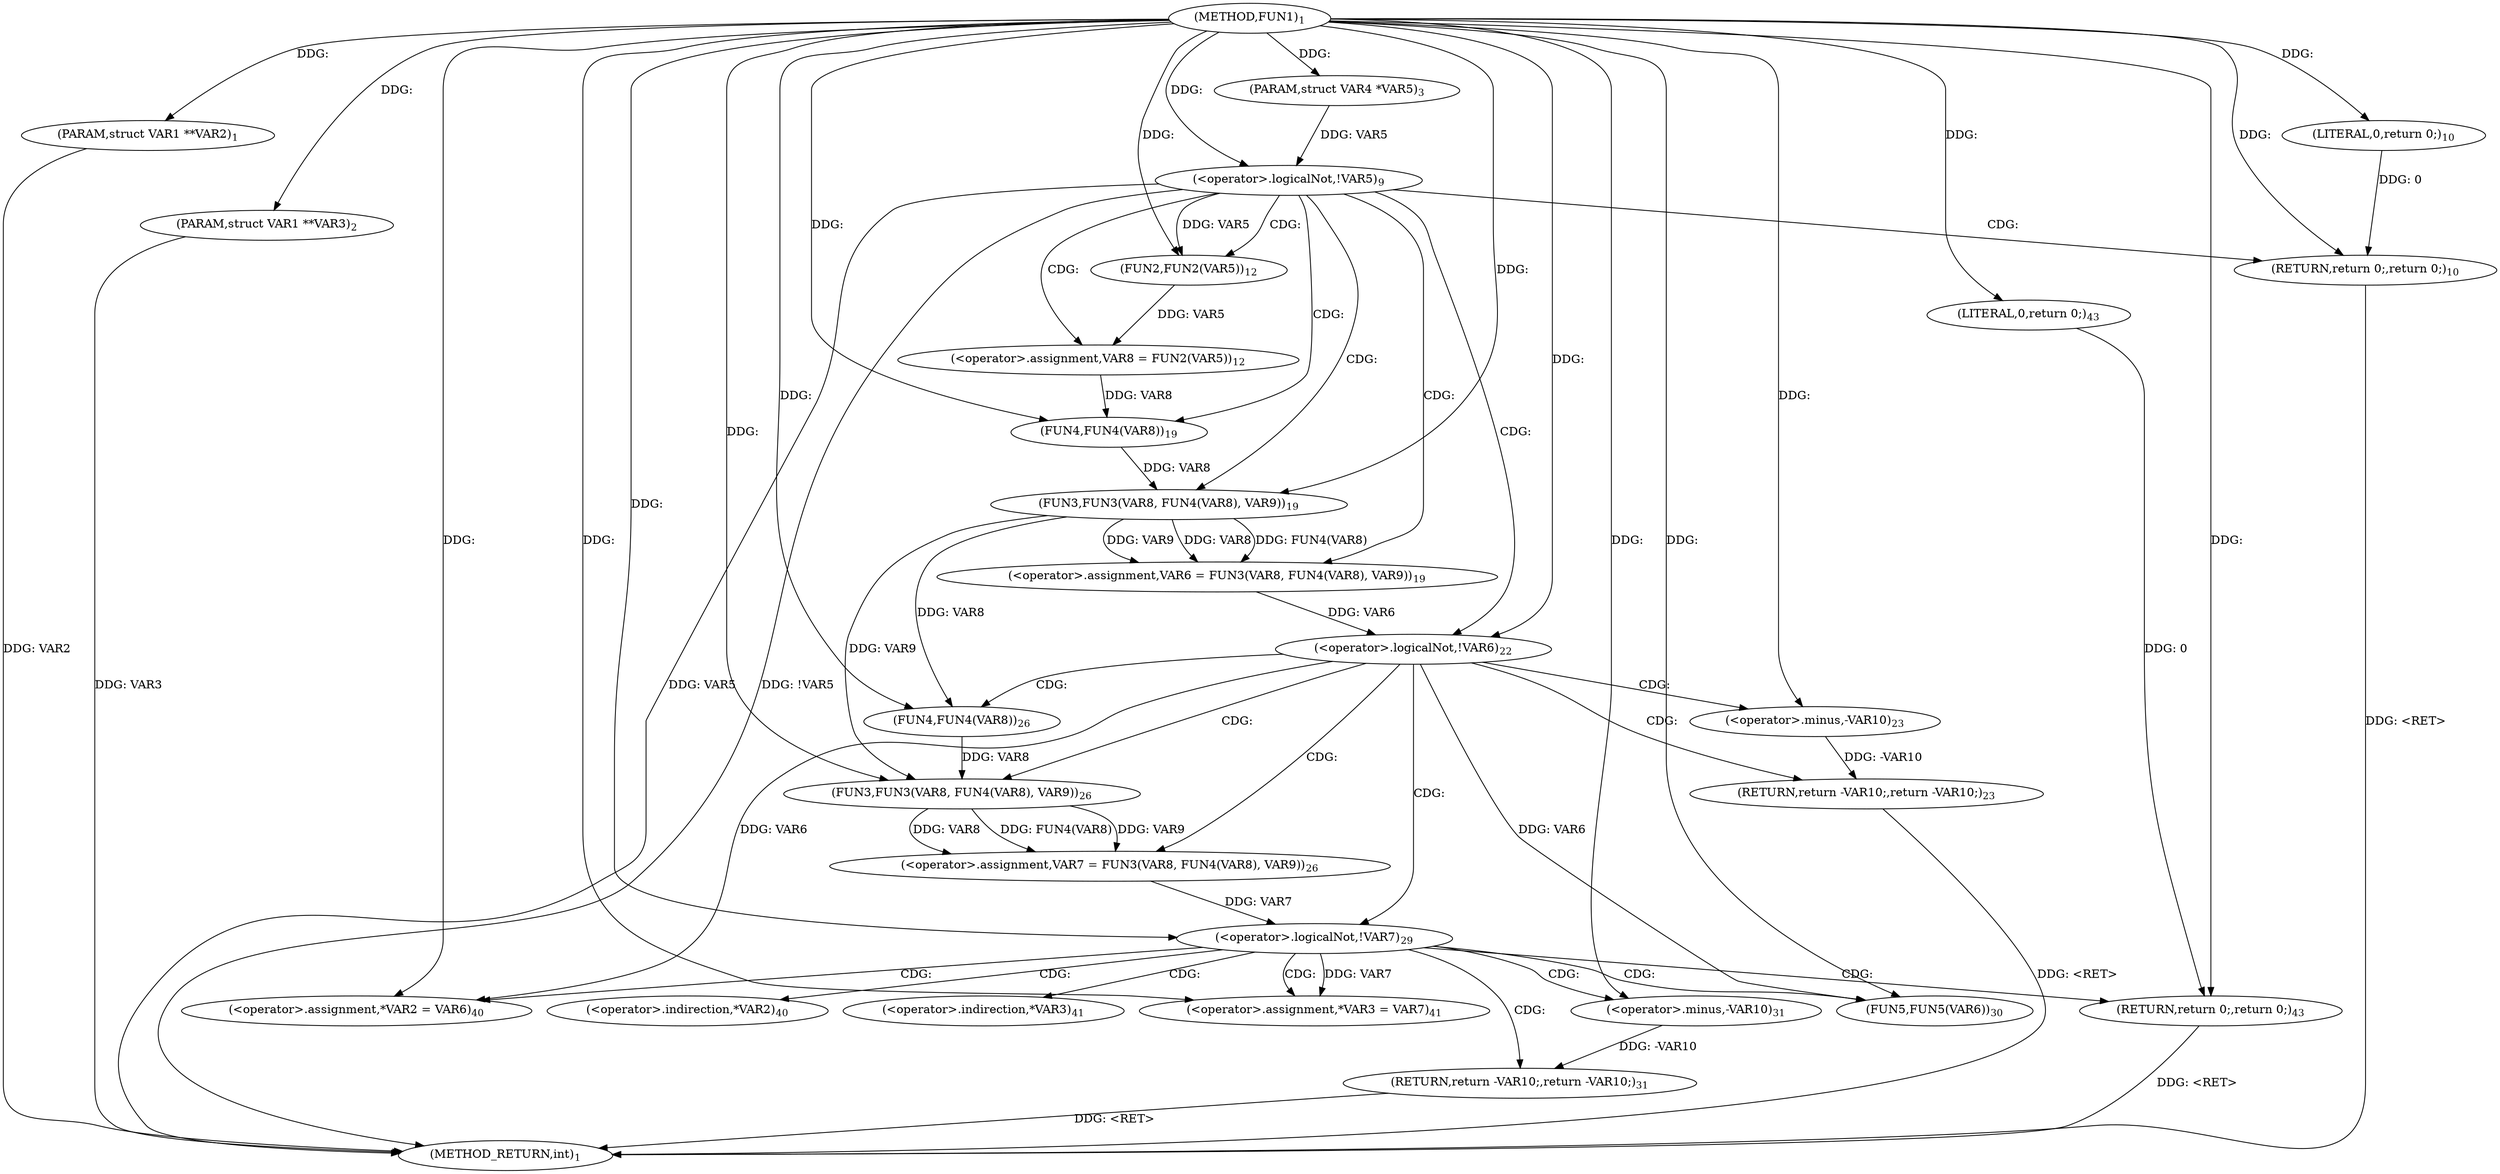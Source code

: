 digraph "FUN1" {  
"8" [label = <(METHOD,FUN1)<SUB>1</SUB>> ]
"66" [label = <(METHOD_RETURN,int)<SUB>1</SUB>> ]
"9" [label = <(PARAM,struct VAR1 **VAR2)<SUB>1</SUB>> ]
"10" [label = <(PARAM,struct VAR1 **VAR3)<SUB>2</SUB>> ]
"11" [label = <(PARAM,struct VAR4 *VAR5)<SUB>3</SUB>> ]
"22" [label = <(&lt;operator&gt;.assignment,VAR8 = FUN2(VAR5))<SUB>12</SUB>> ]
"26" [label = <(&lt;operator&gt;.assignment,VAR6 = FUN3(VAR8, FUN4(VAR8), VAR9))<SUB>19</SUB>> ]
"40" [label = <(&lt;operator&gt;.assignment,VAR7 = FUN3(VAR8, FUN4(VAR8), VAR9))<SUB>26</SUB>> ]
"56" [label = <(&lt;operator&gt;.assignment,*VAR2 = VAR6)<SUB>40</SUB>> ]
"60" [label = <(&lt;operator&gt;.assignment,*VAR3 = VAR7)<SUB>41</SUB>> ]
"64" [label = <(RETURN,return 0;,return 0;)<SUB>43</SUB>> ]
"17" [label = <(&lt;operator&gt;.logicalNot,!VAR5)<SUB>9</SUB>> ]
"34" [label = <(&lt;operator&gt;.logicalNot,!VAR6)<SUB>22</SUB>> ]
"48" [label = <(&lt;operator&gt;.logicalNot,!VAR7)<SUB>29</SUB>> ]
"65" [label = <(LITERAL,0,return 0;)<SUB>43</SUB>> ]
"20" [label = <(RETURN,return 0;,return 0;)<SUB>10</SUB>> ]
"24" [label = <(FUN2,FUN2(VAR5))<SUB>12</SUB>> ]
"28" [label = <(FUN3,FUN3(VAR8, FUN4(VAR8), VAR9))<SUB>19</SUB>> ]
"37" [label = <(RETURN,return -VAR10;,return -VAR10;)<SUB>23</SUB>> ]
"42" [label = <(FUN3,FUN3(VAR8, FUN4(VAR8), VAR9))<SUB>26</SUB>> ]
"51" [label = <(FUN5,FUN5(VAR6))<SUB>30</SUB>> ]
"53" [label = <(RETURN,return -VAR10;,return -VAR10;)<SUB>31</SUB>> ]
"21" [label = <(LITERAL,0,return 0;)<SUB>10</SUB>> ]
"30" [label = <(FUN4,FUN4(VAR8))<SUB>19</SUB>> ]
"38" [label = <(&lt;operator&gt;.minus,-VAR10)<SUB>23</SUB>> ]
"44" [label = <(FUN4,FUN4(VAR8))<SUB>26</SUB>> ]
"54" [label = <(&lt;operator&gt;.minus,-VAR10)<SUB>31</SUB>> ]
"57" [label = <(&lt;operator&gt;.indirection,*VAR2)<SUB>40</SUB>> ]
"61" [label = <(&lt;operator&gt;.indirection,*VAR3)<SUB>41</SUB>> ]
  "20" -> "66"  [ label = "DDG: &lt;RET&gt;"] 
  "37" -> "66"  [ label = "DDG: &lt;RET&gt;"] 
  "53" -> "66"  [ label = "DDG: &lt;RET&gt;"] 
  "64" -> "66"  [ label = "DDG: &lt;RET&gt;"] 
  "9" -> "66"  [ label = "DDG: VAR2"] 
  "10" -> "66"  [ label = "DDG: VAR3"] 
  "17" -> "66"  [ label = "DDG: VAR5"] 
  "17" -> "66"  [ label = "DDG: !VAR5"] 
  "8" -> "9"  [ label = "DDG: "] 
  "8" -> "10"  [ label = "DDG: "] 
  "8" -> "11"  [ label = "DDG: "] 
  "24" -> "22"  [ label = "DDG: VAR5"] 
  "28" -> "26"  [ label = "DDG: VAR8"] 
  "28" -> "26"  [ label = "DDG: FUN4(VAR8)"] 
  "28" -> "26"  [ label = "DDG: VAR9"] 
  "42" -> "40"  [ label = "DDG: VAR8"] 
  "42" -> "40"  [ label = "DDG: FUN4(VAR8)"] 
  "42" -> "40"  [ label = "DDG: VAR9"] 
  "34" -> "56"  [ label = "DDG: VAR6"] 
  "8" -> "56"  [ label = "DDG: "] 
  "48" -> "60"  [ label = "DDG: VAR7"] 
  "8" -> "60"  [ label = "DDG: "] 
  "65" -> "64"  [ label = "DDG: 0"] 
  "8" -> "64"  [ label = "DDG: "] 
  "8" -> "65"  [ label = "DDG: "] 
  "11" -> "17"  [ label = "DDG: VAR5"] 
  "8" -> "17"  [ label = "DDG: "] 
  "21" -> "20"  [ label = "DDG: 0"] 
  "8" -> "20"  [ label = "DDG: "] 
  "17" -> "24"  [ label = "DDG: VAR5"] 
  "8" -> "24"  [ label = "DDG: "] 
  "30" -> "28"  [ label = "DDG: VAR8"] 
  "8" -> "28"  [ label = "DDG: "] 
  "26" -> "34"  [ label = "DDG: VAR6"] 
  "8" -> "34"  [ label = "DDG: "] 
  "38" -> "37"  [ label = "DDG: -VAR10"] 
  "44" -> "42"  [ label = "DDG: VAR8"] 
  "8" -> "42"  [ label = "DDG: "] 
  "28" -> "42"  [ label = "DDG: VAR9"] 
  "40" -> "48"  [ label = "DDG: VAR7"] 
  "8" -> "48"  [ label = "DDG: "] 
  "54" -> "53"  [ label = "DDG: -VAR10"] 
  "8" -> "21"  [ label = "DDG: "] 
  "22" -> "30"  [ label = "DDG: VAR8"] 
  "8" -> "30"  [ label = "DDG: "] 
  "28" -> "44"  [ label = "DDG: VAR8"] 
  "8" -> "44"  [ label = "DDG: "] 
  "34" -> "51"  [ label = "DDG: VAR6"] 
  "8" -> "51"  [ label = "DDG: "] 
  "8" -> "38"  [ label = "DDG: "] 
  "8" -> "54"  [ label = "DDG: "] 
  "17" -> "24"  [ label = "CDG: "] 
  "17" -> "30"  [ label = "CDG: "] 
  "17" -> "34"  [ label = "CDG: "] 
  "17" -> "26"  [ label = "CDG: "] 
  "17" -> "28"  [ label = "CDG: "] 
  "17" -> "20"  [ label = "CDG: "] 
  "17" -> "22"  [ label = "CDG: "] 
  "34" -> "48"  [ label = "CDG: "] 
  "34" -> "42"  [ label = "CDG: "] 
  "34" -> "37"  [ label = "CDG: "] 
  "34" -> "38"  [ label = "CDG: "] 
  "34" -> "40"  [ label = "CDG: "] 
  "34" -> "44"  [ label = "CDG: "] 
  "48" -> "60"  [ label = "CDG: "] 
  "48" -> "61"  [ label = "CDG: "] 
  "48" -> "64"  [ label = "CDG: "] 
  "48" -> "51"  [ label = "CDG: "] 
  "48" -> "57"  [ label = "CDG: "] 
  "48" -> "53"  [ label = "CDG: "] 
  "48" -> "56"  [ label = "CDG: "] 
  "48" -> "54"  [ label = "CDG: "] 
}
